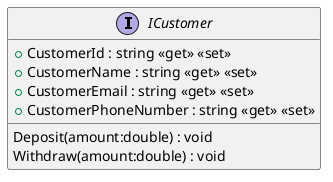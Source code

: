 @startuml
interface ICustomer {
    + CustomerId : string <<get>> <<set>>
    + CustomerName : string <<get>> <<set>>
    + CustomerEmail : string <<get>> <<set>>
    + CustomerPhoneNumber : string <<get>> <<set>>
    Deposit(amount:double) : void
    Withdraw(amount:double) : void
}
@enduml
